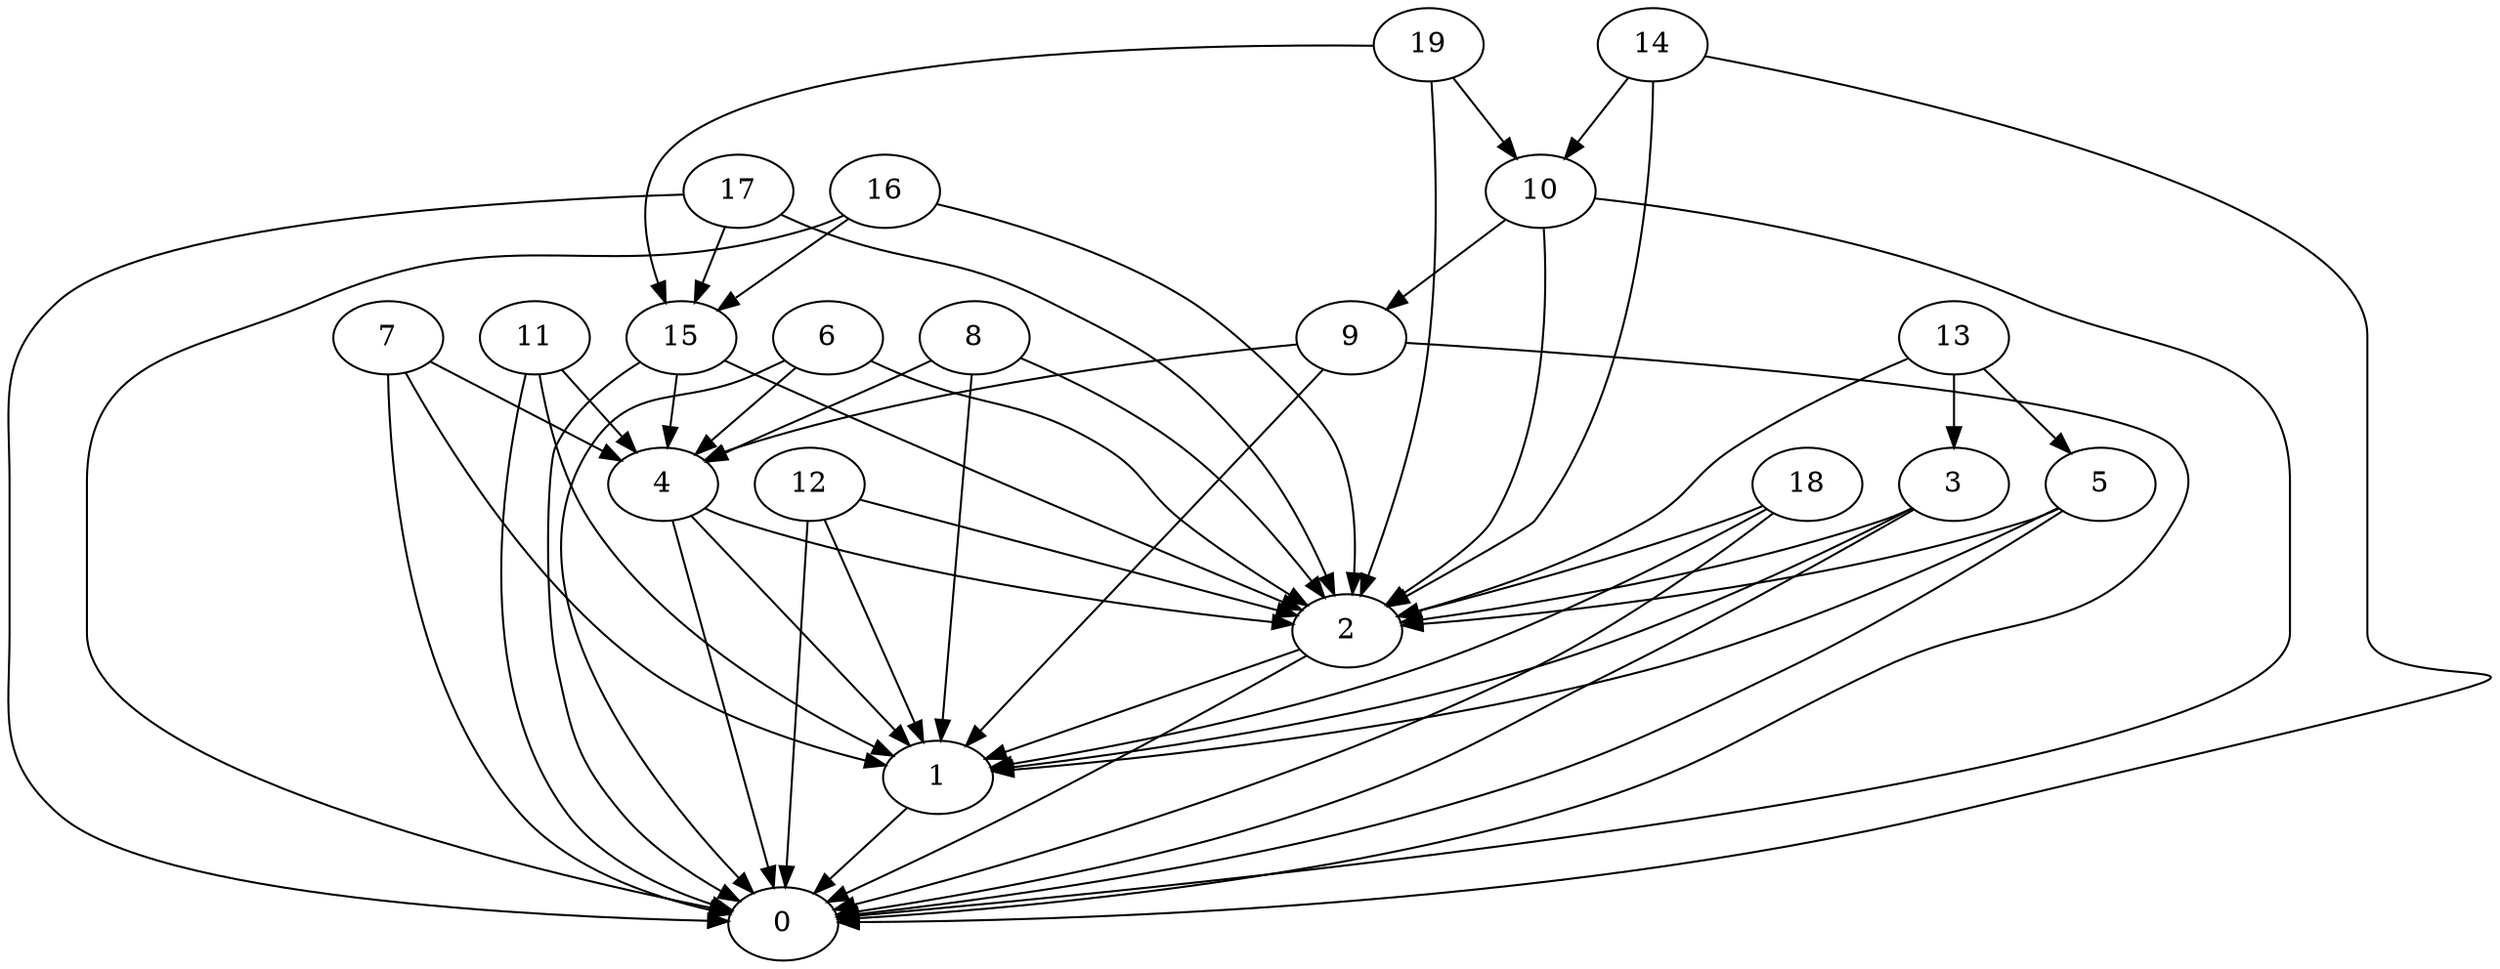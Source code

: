 /* Created by igraph 0.6.5 */
digraph {
  0;
  1;
  2;
  3;
  4;
  5;
  6;
  7;
  8;
  9;
  10;
  11;
  12;
  13;
  14;
  15;
  16;
  17;
  18;
  19;

  1 -> 0;
  2 -> 0;
  2 -> 1;
  3 -> 0;
  3 -> 1;
  3 -> 2;
  4 -> 1;
  4 -> 2;
  4 -> 0;
  5 -> 2;
  5 -> 0;
  5 -> 1;
  6 -> 0;
  6 -> 2;
  6 -> 4;
  7 -> 0;
  7 -> 4;
  7 -> 1;
  8 -> 1;
  8 -> 2;
  8 -> 4;
  9 -> 1;
  9 -> 0;
  9 -> 4;
  10 -> 0;
  10 -> 2;
  10 -> 9;
  11 -> 0;
  11 -> 1;
  11 -> 4;
  12 -> 2;
  12 -> 1;
  12 -> 0;
  13 -> 5;
  13 -> 2;
  13 -> 3;
  14 -> 10;
  14 -> 2;
  14 -> 0;
  15 -> 4;
  15 -> 0;
  15 -> 2;
  16 -> 2;
  16 -> 15;
  16 -> 0;
  17 -> 15;
  17 -> 0;
  17 -> 2;
  18 -> 0;
  18 -> 1;
  18 -> 2;
  19 -> 15;
  19 -> 2;
  19 -> 10;
}
